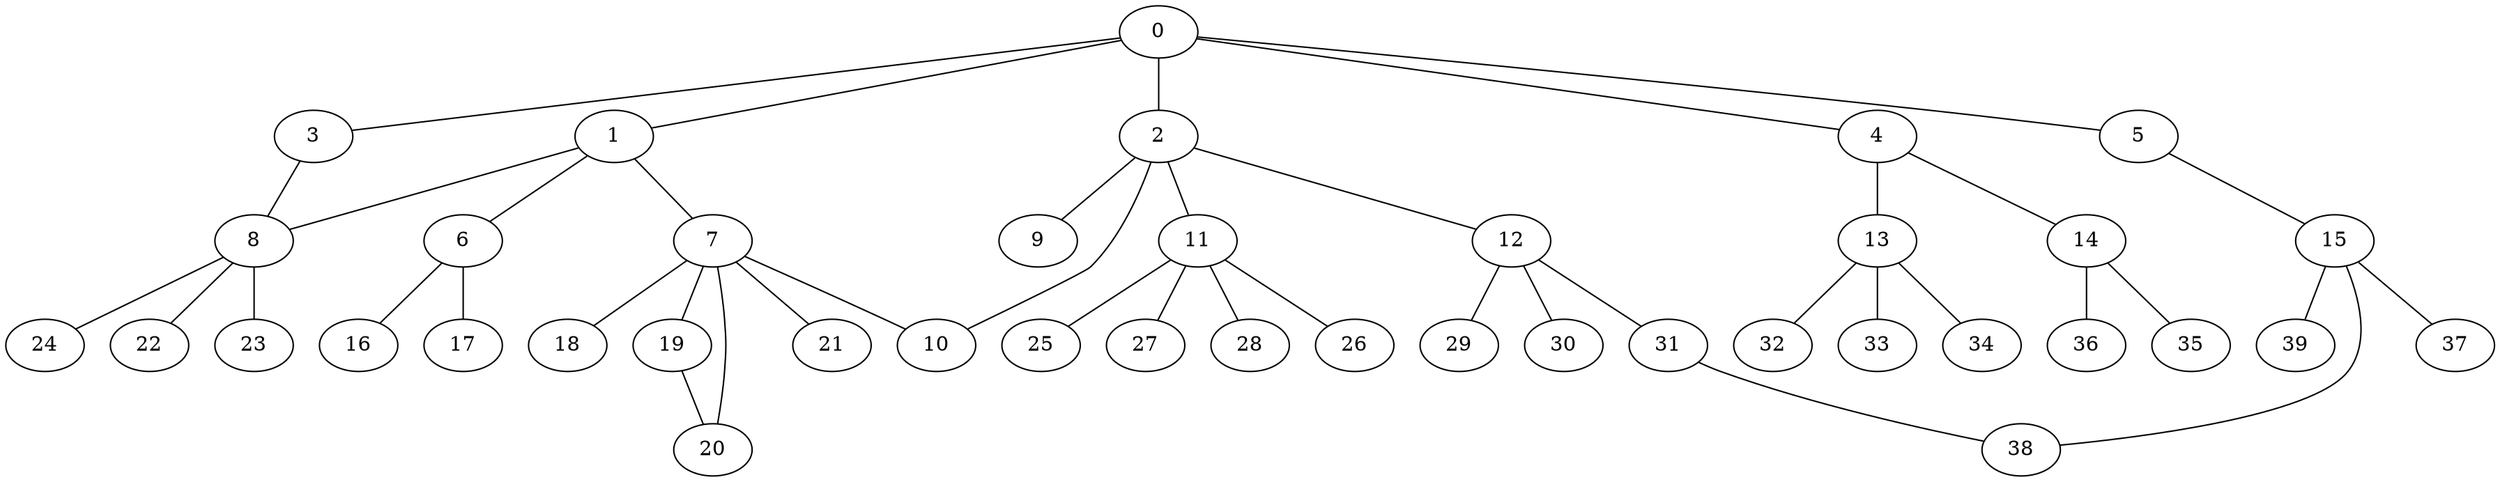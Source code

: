 
graph graphname {
    0 -- 1
0 -- 2
0 -- 3
0 -- 4
0 -- 5
1 -- 8
1 -- 6
1 -- 7
2 -- 9
2 -- 10
2 -- 11
2 -- 12
3 -- 8
4 -- 13
4 -- 14
5 -- 15
6 -- 16
6 -- 17
7 -- 18
7 -- 19
7 -- 20
7 -- 21
7 -- 10
8 -- 24
8 -- 22
8 -- 23
11 -- 25
11 -- 27
11 -- 28
11 -- 26
12 -- 29
12 -- 30
12 -- 31
13 -- 32
13 -- 33
13 -- 34
14 -- 36
14 -- 35
15 -- 39
15 -- 38
15 -- 37
19 -- 20
31 -- 38

}

